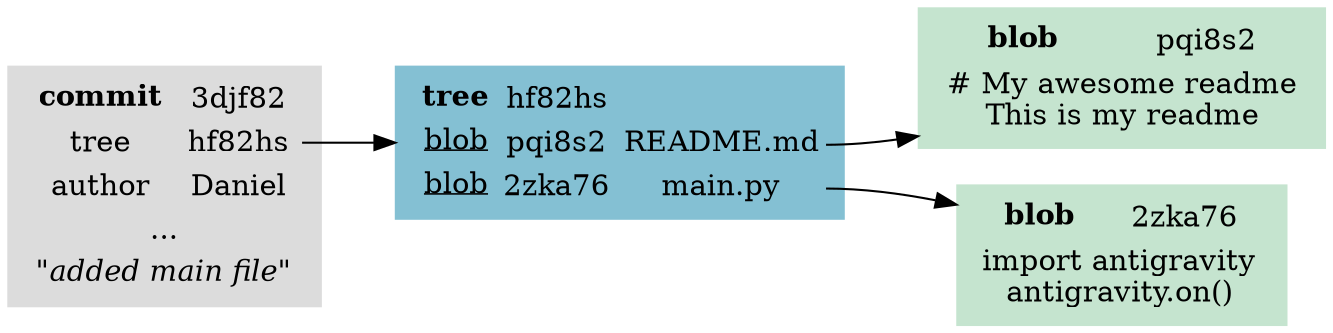 digraph commit{
    rankdir="LR";
    dpi=300;
    node[
        shape = rect
        style = filled
    ];
    commit [
        color = "#dcdcdc"
        label=<
            <table border="0" cellborder="0">
                <tr> <td><b>commit</b></td> <td>3djf82</td> </tr>
                <tr> <td>tree</td> <td port="tree">hf82hs</td> </tr>
                <tr> <td>author</td> <td>Daniel</td> </tr>
                <tr> <td colspan="2">...</td> </tr>
                <tr> <td colspan="2"><i>"added main file"</i></td> </tr>
            </table>
        >
    ]
    tree [
        color = "#84c0d3"
        label=<
            <table border="0" cellborder="0">
                <tr> <td><b>tree</b></td> <td>hf82hs</td> </tr>
                <tr> <td><u>blob</u></td> <td>pqi8s2</td> <td port="blob1">README.md</td> </tr>
                <tr> <td><u>blob</u></td> <td>2zka76</td> <td port="blob2">main.py</td> </tr>
            </table>
        >
    ]
    readme [
        color = "#c5e4cf"
        label=<
            <table border="0" cellborder="0">
                <tr> <td><b>blob</b></td> <td>pqi8s2</td> </tr>
                <tr> <td colspan="2"># My awesome readme<br/>This is my readme</td> </tr>
            </table>
        >
    ]
    main [
        color = "#c5e4cf"
        label=<
            <table border="0" cellborder="0">
                <tr> <td><b>blob</b></td> <td>2zka76</td> </tr>
                <tr> <td align="left" colspan="2">import antigravity<br align="left"/>antigravity.on()</td></tr>
            </table>
        >
    ]
    commit:tree -> tree;
    tree:blob1 -> readme;
    tree:blob2 -> main;
}
